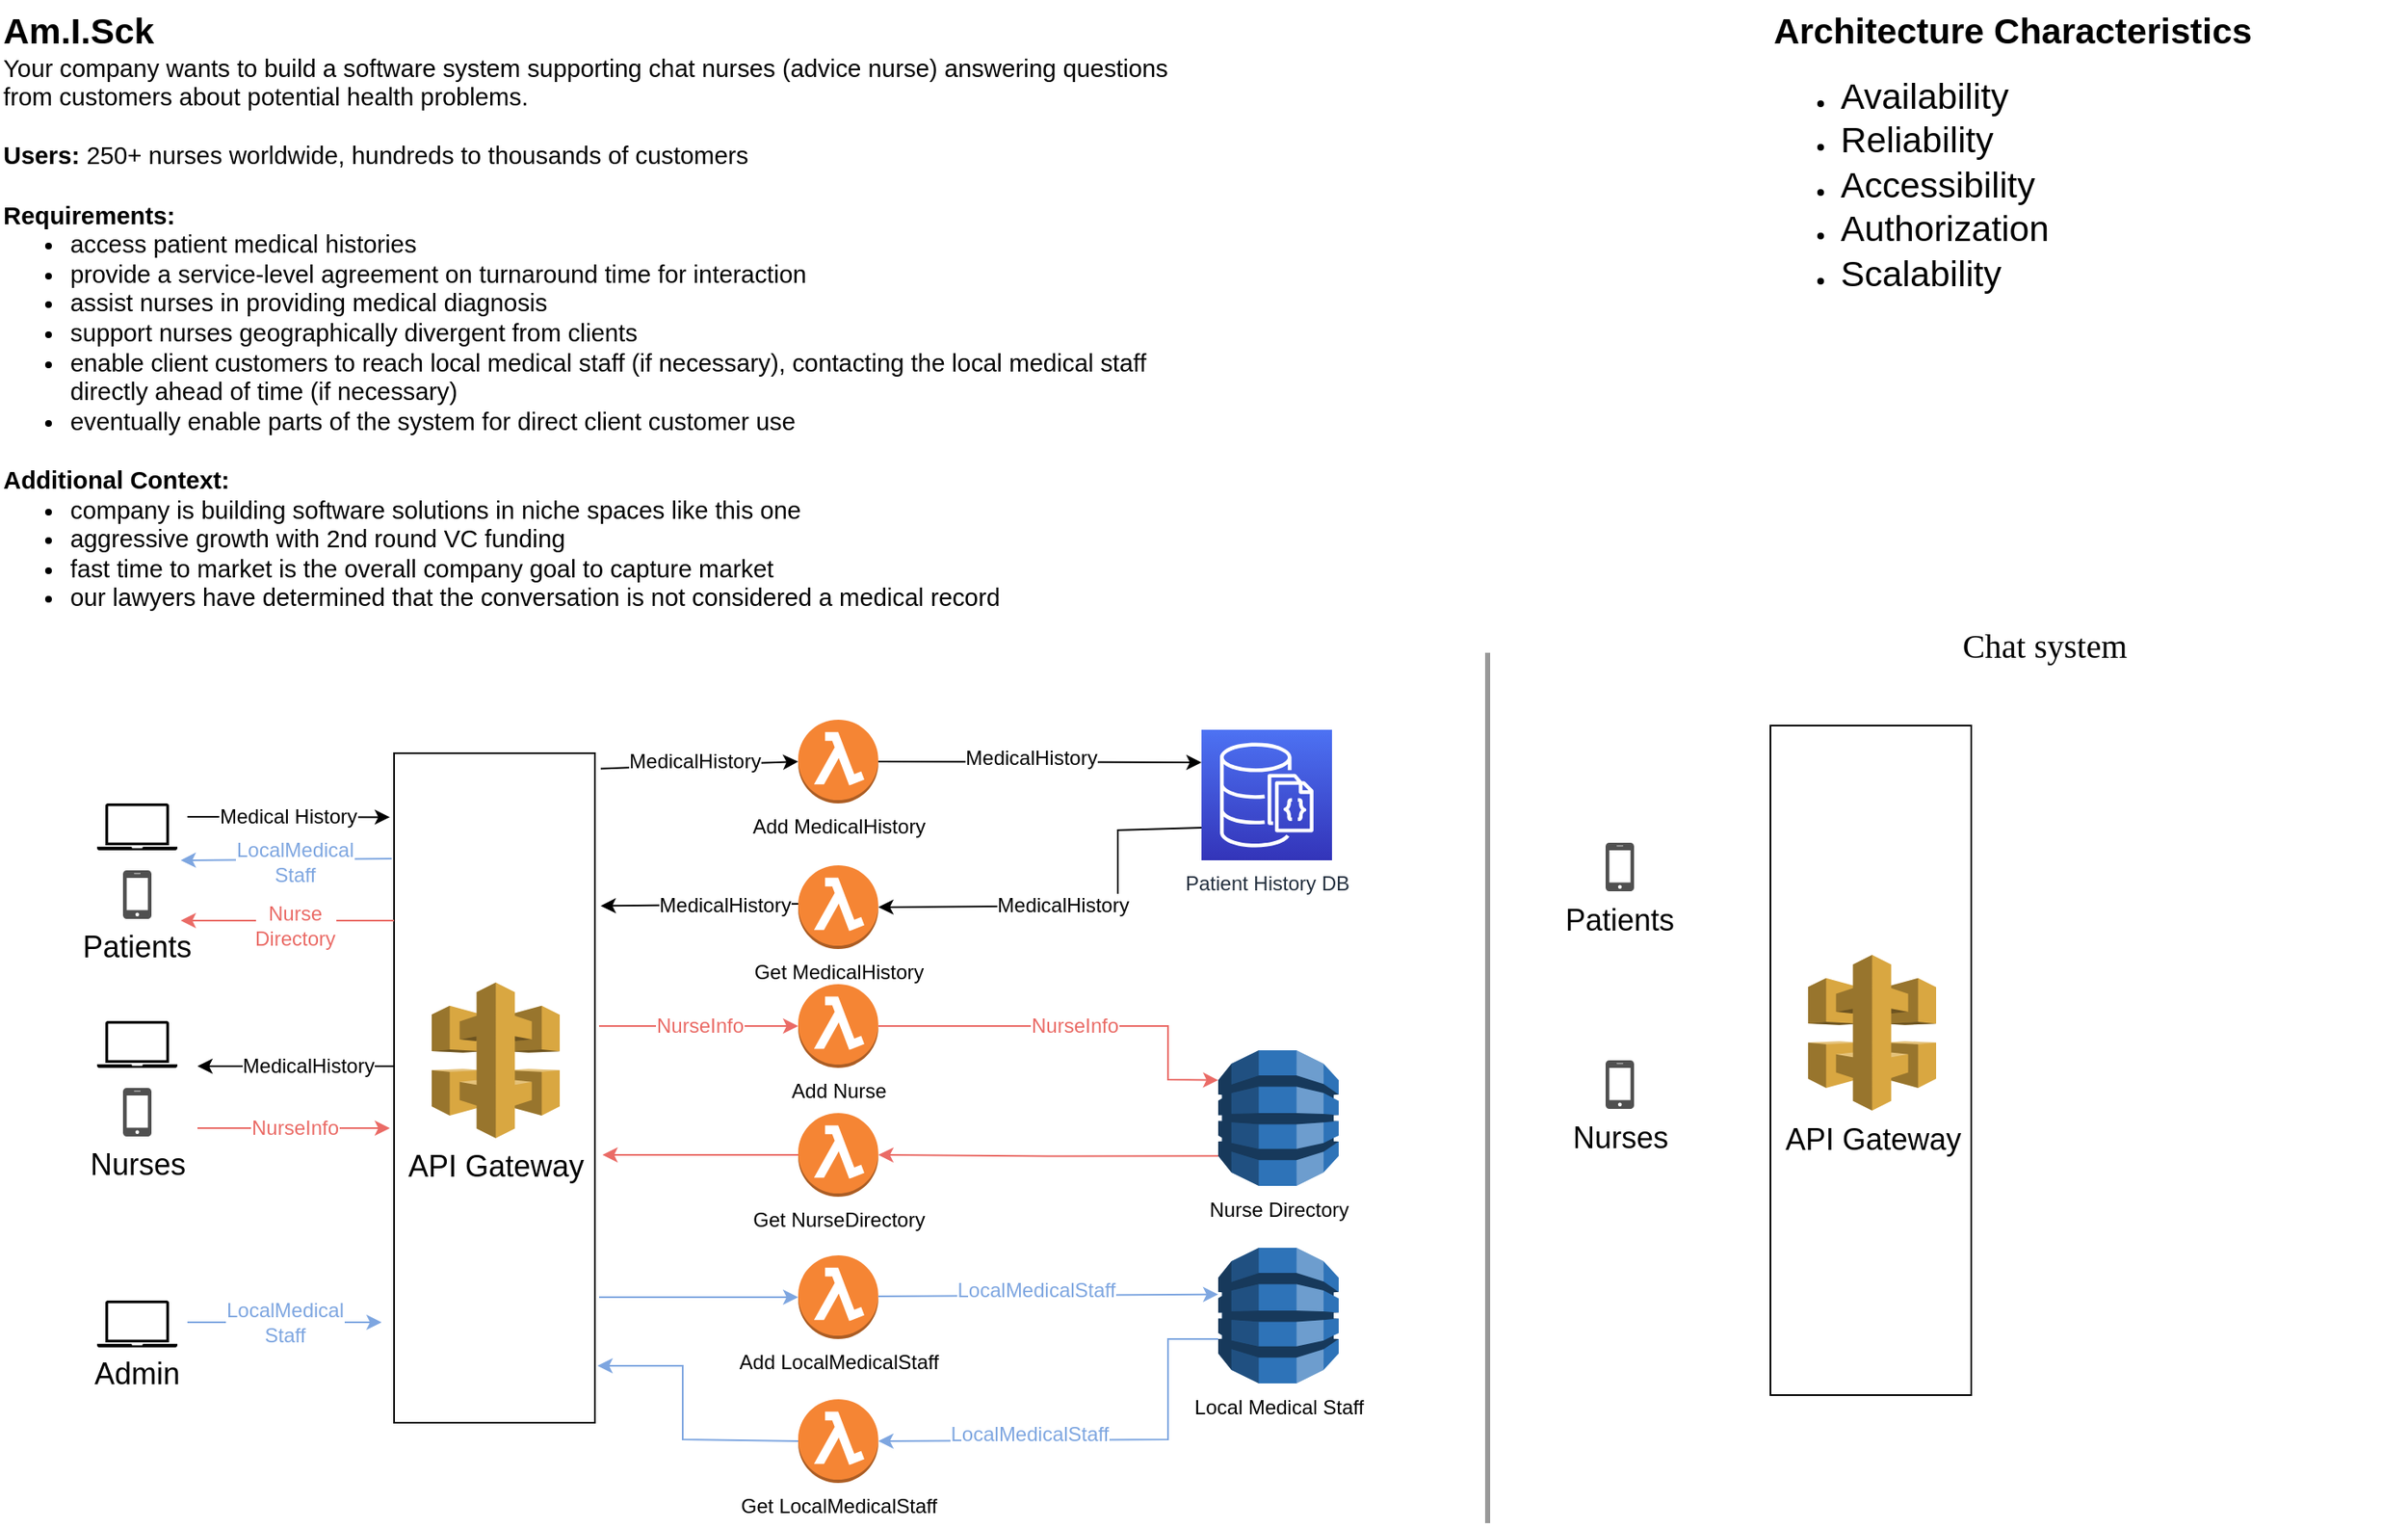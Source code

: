<mxfile version="20.4.0" type="github">
  <diagram id="KMkLS6SZUert5sOirfcd" name="Page-1">
    <mxGraphModel dx="1426" dy="826" grid="1" gridSize="10" guides="1" tooltips="1" connect="1" arrows="1" fold="1" page="1" pageScale="1" pageWidth="1654" pageHeight="1169" math="0" shadow="0">
      <root>
        <mxCell id="0" />
        <mxCell id="1" parent="0" />
        <mxCell id="83vPISlT9Hn9MjfiydqY-10" value="" style="rounded=0;whiteSpace=wrap;html=1;fontSize=22;fillColor=none;" vertex="1" parent="1">
          <mxGeometry x="237.5" y="450" width="120" height="400" as="geometry" />
        </mxCell>
        <mxCell id="83vPISlT9Hn9MjfiydqY-1" value="&lt;meta charset=&quot;utf-8&quot;&gt;&lt;p style=&quot;margin: 0cm; font-size: 11pt; font-family: Calibri, sans-serif; caret-color: rgb(0, 0, 0); color: rgb(0, 0, 0); font-style: normal; font-variant-caps: normal; font-weight: normal; letter-spacing: normal; text-align: start; text-indent: 0px; text-transform: none; word-spacing: 0px; text-size-adjust: auto; -webkit-text-stroke-width: 0px; text-decoration: none;&quot; class=&quot;MsoNormal&quot;&gt;&lt;b&gt;&lt;span style=&quot;font-size: 16pt;&quot; lang=&quot;EN-US&quot;&gt;Am.I.Sck&lt;/span&gt;&lt;/b&gt;&lt;/p&gt;&lt;p style=&quot;margin: 0cm; font-size: 11pt; font-family: Calibri, sans-serif; caret-color: rgb(0, 0, 0); color: rgb(0, 0, 0); font-style: normal; font-variant-caps: normal; font-weight: normal; letter-spacing: normal; text-align: start; text-indent: 0px; text-transform: none; word-spacing: 0px; text-size-adjust: auto; -webkit-text-stroke-width: 0px; text-decoration: none;&quot; class=&quot;MsoNormal&quot;&gt;&lt;span lang=&quot;EN-US&quot;&gt;Your company wants to build a software system supporting chat nurses (advice nurse) answering questions from customers about potential health problems.&lt;/span&gt;&lt;/p&gt;&lt;p style=&quot;margin: 0cm; font-size: 11pt; font-family: Calibri, sans-serif; caret-color: rgb(0, 0, 0); color: rgb(0, 0, 0); font-style: normal; font-variant-caps: normal; font-weight: normal; letter-spacing: normal; text-align: start; text-indent: 0px; text-transform: none; word-spacing: 0px; text-size-adjust: auto; -webkit-text-stroke-width: 0px; text-decoration: none;&quot; class=&quot;MsoNormal&quot;&gt;&lt;span lang=&quot;EN-US&quot;&gt;&amp;nbsp;&lt;/span&gt;&lt;/p&gt;&lt;p style=&quot;margin: 0cm; font-size: 11pt; font-family: Calibri, sans-serif; caret-color: rgb(0, 0, 0); color: rgb(0, 0, 0); font-style: normal; font-variant-caps: normal; font-weight: normal; letter-spacing: normal; text-align: start; text-indent: 0px; text-transform: none; word-spacing: 0px; text-size-adjust: auto; -webkit-text-stroke-width: 0px; text-decoration: none;&quot; class=&quot;MsoNormal&quot;&gt;&lt;b&gt;&lt;span lang=&quot;EN-US&quot;&gt;Users:&lt;/span&gt;&lt;/b&gt;&lt;span lang=&quot;EN-US&quot;&gt;&lt;span class=&quot;Apple-converted-space&quot;&gt;&amp;nbsp;&lt;/span&gt;250+ nurses worldwide, hundreds to thousands of customers&lt;/span&gt;&lt;/p&gt;&lt;p style=&quot;margin: 0cm; font-size: 11pt; font-family: Calibri, sans-serif; caret-color: rgb(0, 0, 0); color: rgb(0, 0, 0); font-style: normal; font-variant-caps: normal; font-weight: normal; letter-spacing: normal; text-align: start; text-indent: 0px; text-transform: none; word-spacing: 0px; text-size-adjust: auto; -webkit-text-stroke-width: 0px; text-decoration: none;&quot; class=&quot;MsoNormal&quot;&gt;&lt;b&gt;&lt;span lang=&quot;EN-US&quot;&gt;&amp;nbsp;&lt;/span&gt;&lt;/b&gt;&lt;/p&gt;&lt;p style=&quot;margin: 0cm; font-size: 11pt; font-family: Calibri, sans-serif; caret-color: rgb(0, 0, 0); color: rgb(0, 0, 0); font-style: normal; font-variant-caps: normal; font-weight: normal; letter-spacing: normal; text-align: start; text-indent: 0px; text-transform: none; word-spacing: 0px; text-size-adjust: auto; -webkit-text-stroke-width: 0px; text-decoration: none;&quot; class=&quot;MsoNormal&quot;&gt;&lt;b&gt;&lt;span lang=&quot;EN-US&quot;&gt;Requirements:&lt;/span&gt;&lt;/b&gt;&lt;/p&gt;&lt;ul style=&quot;margin-bottom: 0cm; caret-color: rgb(0, 0, 0); color: rgb(0, 0, 0); font-family: Calibri; font-style: normal; font-variant-caps: normal; font-weight: normal; letter-spacing: normal; text-align: start; text-indent: 0px; text-transform: none; word-spacing: 0px; text-size-adjust: auto; -webkit-text-stroke-width: 0px; text-decoration: none; margin-top: 0cm;&quot; type=&quot;disc&quot;&gt;&lt;li style=&quot;margin: 0cm; font-size: 11pt; font-family: Calibri, sans-serif;&quot; class=&quot;MsoListParagraph&quot;&gt;&lt;span lang=&quot;EN-US&quot;&gt;access patient medical histories&lt;/span&gt;&lt;/li&gt;&lt;li style=&quot;margin: 0cm; font-size: 11pt; font-family: Calibri, sans-serif;&quot; class=&quot;MsoListParagraph&quot;&gt;&lt;span lang=&quot;EN-US&quot;&gt;provide a service-level agreement on turnaround time for interaction&lt;/span&gt;&lt;/li&gt;&lt;li style=&quot;margin: 0cm; font-size: 11pt; font-family: Calibri, sans-serif;&quot; class=&quot;MsoListParagraph&quot;&gt;&lt;span lang=&quot;EN-US&quot;&gt;assist nurses in providing medical diagnosis&lt;/span&gt;&lt;/li&gt;&lt;li style=&quot;margin: 0cm; font-size: 11pt; font-family: Calibri, sans-serif;&quot; class=&quot;MsoListParagraph&quot;&gt;&lt;span lang=&quot;EN-US&quot;&gt;support nurses geographically divergent from clients&lt;/span&gt;&lt;/li&gt;&lt;li style=&quot;margin: 0cm; font-size: 11pt; font-family: Calibri, sans-serif;&quot; class=&quot;MsoListParagraph&quot;&gt;&lt;span lang=&quot;EN-US&quot;&gt;enable client customers to reach local medical staff (if necessary), contacting the local medical staff directly ahead of time (if necessary)&lt;/span&gt;&lt;/li&gt;&lt;li style=&quot;margin: 0cm; font-size: 11pt; font-family: Calibri, sans-serif;&quot; class=&quot;MsoListParagraph&quot;&gt;&lt;span lang=&quot;EN-US&quot;&gt;eventually enable parts of the system for direct client customer use&lt;/span&gt;&lt;/li&gt;&lt;/ul&gt;&lt;p style=&quot;margin: 0cm; font-size: 11pt; font-family: Calibri, sans-serif; caret-color: rgb(0, 0, 0); color: rgb(0, 0, 0); font-style: normal; font-variant-caps: normal; font-weight: normal; letter-spacing: normal; text-align: start; text-indent: 0px; text-transform: none; word-spacing: 0px; text-size-adjust: auto; -webkit-text-stroke-width: 0px; text-decoration: none;&quot; class=&quot;MsoNormal&quot;&gt;&lt;span lang=&quot;EN-US&quot;&gt;&amp;nbsp;&lt;/span&gt;&lt;/p&gt;&lt;p style=&quot;margin: 0cm; font-size: 11pt; font-family: Calibri, sans-serif; caret-color: rgb(0, 0, 0); color: rgb(0, 0, 0); font-style: normal; font-variant-caps: normal; font-weight: normal; letter-spacing: normal; text-align: start; text-indent: 0px; text-transform: none; word-spacing: 0px; text-size-adjust: auto; -webkit-text-stroke-width: 0px; text-decoration: none;&quot; class=&quot;MsoNormal&quot;&gt;&lt;b&gt;&lt;span lang=&quot;EN-US&quot;&gt;Additional Context:&lt;/span&gt;&lt;/b&gt;&lt;/p&gt;&lt;ul style=&quot;margin-bottom: 0cm; caret-color: rgb(0, 0, 0); color: rgb(0, 0, 0); font-family: Calibri; font-style: normal; font-variant-caps: normal; font-weight: normal; letter-spacing: normal; text-align: start; text-indent: 0px; text-transform: none; word-spacing: 0px; text-size-adjust: auto; -webkit-text-stroke-width: 0px; text-decoration: none; margin-top: 0cm;&quot; type=&quot;disc&quot;&gt;&lt;li style=&quot;margin: 0cm; font-size: 11pt; font-family: Calibri, sans-serif;&quot; class=&quot;MsoListParagraph&quot;&gt;&lt;span lang=&quot;EN-US&quot;&gt;company is building software solutions in niche spaces like this one&lt;/span&gt;&lt;/li&gt;&lt;li style=&quot;margin: 0cm; font-size: 11pt; font-family: Calibri, sans-serif;&quot; class=&quot;MsoListParagraph&quot;&gt;&lt;span lang=&quot;EN-US&quot;&gt;aggressive growth with 2nd round VC funding&lt;/span&gt;&lt;/li&gt;&lt;li style=&quot;margin: 0cm; font-size: 11pt; font-family: Calibri, sans-serif;&quot; class=&quot;MsoListParagraph&quot;&gt;&lt;span lang=&quot;EN-US&quot;&gt;fast time to market is the overall company goal to capture market&lt;/span&gt;&lt;/li&gt;&lt;li style=&quot;margin: 0cm; font-size: 11pt; font-family: Calibri, sans-serif;&quot; class=&quot;MsoListParagraph&quot;&gt;&lt;span lang=&quot;EN-US&quot;&gt;our lawyers have determined that the conversation is not considered a medical record&lt;/span&gt;&lt;/li&gt;&lt;/ul&gt;" style="text;whiteSpace=wrap;html=1;" vertex="1" parent="1">
          <mxGeometry x="2" width="710" height="400" as="geometry" />
        </mxCell>
        <mxCell id="83vPISlT9Hn9MjfiydqY-2" value="&lt;p style=&quot;margin: 0cm; font-size: 11pt; font-family: Calibri, sans-serif; caret-color: rgb(0, 0, 0); color: rgb(0, 0, 0); font-style: normal; font-variant-caps: normal; font-weight: normal; letter-spacing: normal; text-align: start; text-indent: 0px; text-transform: none; word-spacing: 0px; text-size-adjust: auto; -webkit-text-stroke-width: 0px; text-decoration: none;&quot; class=&quot;MsoNormal&quot;&gt;&lt;b&gt;&lt;span style=&quot;font-size: 16pt;&quot; lang=&quot;EN-US&quot;&gt;Architecture Characteristics&lt;/span&gt;&lt;/b&gt;&lt;/p&gt;&lt;p style=&quot;margin: 0cm; font-size: 11pt; font-family: Calibri, sans-serif; caret-color: rgb(0, 0, 0); color: rgb(0, 0, 0); font-style: normal; font-variant-caps: normal; letter-spacing: normal; text-align: start; text-indent: 0px; text-transform: none; word-spacing: 0px; text-size-adjust: auto; -webkit-text-stroke-width: 0px; text-decoration: none;&quot; class=&quot;MsoNormal&quot;&gt;&lt;/p&gt;&lt;ul&gt;&lt;li&gt;&lt;span style=&quot;font-size: 22px;&quot;&gt;&lt;span style=&quot;font-size: 16pt;&quot; lang=&quot;EN-US&quot;&gt;Availability&lt;/span&gt;&lt;/span&gt;&lt;/li&gt;&lt;li&gt;&lt;span style=&quot;font-size: 22px;&quot;&gt;&lt;span style=&quot;font-size: 16pt;&quot; lang=&quot;EN-US&quot;&gt;Reliability&lt;/span&gt;&lt;/span&gt;&lt;/li&gt;&lt;li&gt;&lt;span style=&quot;font-size: 22px;&quot;&gt;&lt;span style=&quot;font-size: 16pt;&quot; lang=&quot;EN-US&quot;&gt;Accessibility&lt;/span&gt;&lt;/span&gt;&lt;/li&gt;&lt;li&gt;&lt;span style=&quot;font-size: 22px;&quot;&gt;&lt;span style=&quot;font-size: 16pt;&quot; lang=&quot;EN-US&quot;&gt;Authorization&lt;/span&gt;&lt;/span&gt;&lt;/li&gt;&lt;li&gt;&lt;span style=&quot;font-size: 22px;&quot;&gt;&lt;span style=&quot;font-size: 16pt;&quot; lang=&quot;EN-US&quot;&gt;Scalability&lt;/span&gt;&lt;/span&gt;&lt;/li&gt;&lt;/ul&gt;&lt;p&gt;&lt;/p&gt;" style="text;whiteSpace=wrap;html=1;" vertex="1" parent="1">
          <mxGeometry x="1060" width="380" height="190" as="geometry" />
        </mxCell>
        <mxCell id="83vPISlT9Hn9MjfiydqY-4" value="" style="sketch=0;pointerEvents=1;shadow=0;dashed=0;html=1;strokeColor=none;fillColor=#000000;labelPosition=center;verticalLabelPosition=bottom;verticalAlign=top;align=center;outlineConnect=0;shape=mxgraph.veeam2.laptop;fontSize=22;" vertex="1" parent="1">
          <mxGeometry x="60" y="480" width="48" height="28.0" as="geometry" />
        </mxCell>
        <mxCell id="83vPISlT9Hn9MjfiydqY-5" value="" style="sketch=0;pointerEvents=1;shadow=0;dashed=0;html=1;strokeColor=none;fillColor=#000000;labelPosition=center;verticalLabelPosition=bottom;verticalAlign=top;align=center;outlineConnect=0;shape=mxgraph.veeam2.laptop;fontSize=22;" vertex="1" parent="1">
          <mxGeometry x="60" y="777" width="48" height="28.0" as="geometry" />
        </mxCell>
        <mxCell id="83vPISlT9Hn9MjfiydqY-6" value="" style="sketch=0;pointerEvents=1;shadow=0;dashed=0;html=1;strokeColor=none;fillColor=#505050;labelPosition=center;verticalLabelPosition=bottom;verticalAlign=top;outlineConnect=0;align=center;shape=mxgraph.office.devices.cell_phone_iphone_proportional;fontSize=22;" vertex="1" parent="1">
          <mxGeometry x="75.5" y="520" width="17" height="29" as="geometry" />
        </mxCell>
        <mxCell id="83vPISlT9Hn9MjfiydqY-7" value="Patients" style="text;html=1;strokeColor=none;fillColor=none;align=center;verticalAlign=middle;whiteSpace=wrap;rounded=0;fontSize=18;" vertex="1" parent="1">
          <mxGeometry x="54" y="551" width="60" height="30" as="geometry" />
        </mxCell>
        <mxCell id="83vPISlT9Hn9MjfiydqY-8" value="Admin" style="text;html=1;strokeColor=none;fillColor=none;align=center;verticalAlign=middle;whiteSpace=wrap;rounded=0;fontSize=18;" vertex="1" parent="1">
          <mxGeometry x="54" y="806" width="60" height="30" as="geometry" />
        </mxCell>
        <mxCell id="83vPISlT9Hn9MjfiydqY-9" value="API Gateway" style="outlineConnect=0;dashed=0;verticalLabelPosition=bottom;verticalAlign=top;align=center;html=1;shape=mxgraph.aws3.api_gateway;fillColor=#D9A741;gradientColor=none;fontSize=18;" vertex="1" parent="1">
          <mxGeometry x="260" y="587" width="76.5" height="93" as="geometry" />
        </mxCell>
        <mxCell id="83vPISlT9Hn9MjfiydqY-11" value="Add MedicalHistory" style="outlineConnect=0;dashed=0;verticalLabelPosition=bottom;verticalAlign=top;align=center;html=1;shape=mxgraph.aws3.lambda_function;fillColor=#F58534;gradientColor=none;fontSize=12;aspect=fixed;" vertex="1" parent="1">
          <mxGeometry x="479" y="430" width="47.88" height="50" as="geometry" />
        </mxCell>
        <mxCell id="83vPISlT9Hn9MjfiydqY-13" value="Patient History DB" style="sketch=0;points=[[0,0,0],[0.25,0,0],[0.5,0,0],[0.75,0,0],[1,0,0],[0,1,0],[0.25,1,0],[0.5,1,0],[0.75,1,0],[1,1,0],[0,0.25,0],[0,0.5,0],[0,0.75,0],[1,0.25,0],[1,0.5,0],[1,0.75,0]];outlineConnect=0;fontColor=#232F3E;gradientColor=#4D72F3;gradientDirection=north;fillColor=#3334B9;strokeColor=#ffffff;dashed=0;verticalLabelPosition=bottom;verticalAlign=top;align=center;html=1;fontSize=12;fontStyle=0;aspect=fixed;shape=mxgraph.aws4.resourceIcon;resIcon=mxgraph.aws4.documentdb_with_mongodb_compatibility;" vertex="1" parent="1">
          <mxGeometry x="720" y="436" width="78" height="78" as="geometry" />
        </mxCell>
        <mxCell id="83vPISlT9Hn9MjfiydqY-14" value="Get MedicalHistory" style="outlineConnect=0;dashed=0;verticalLabelPosition=bottom;verticalAlign=top;align=center;html=1;shape=mxgraph.aws3.lambda_function;fillColor=#F58534;gradientColor=none;fontSize=12;aspect=fixed;" vertex="1" parent="1">
          <mxGeometry x="479" y="517" width="47.88" height="50" as="geometry" />
        </mxCell>
        <mxCell id="83vPISlT9Hn9MjfiydqY-15" value="" style="endArrow=classic;html=1;rounded=0;fontSize=12;entryX=0;entryY=0.5;entryDx=0;entryDy=0;entryPerimeter=0;exitX=1.029;exitY=0.023;exitDx=0;exitDy=0;exitPerimeter=0;" edge="1" parent="1" source="83vPISlT9Hn9MjfiydqY-10" target="83vPISlT9Hn9MjfiydqY-11">
          <mxGeometry width="50" height="50" relative="1" as="geometry">
            <mxPoint x="330" y="468.5" as="sourcePoint" />
            <mxPoint x="470" y="468.5" as="targetPoint" />
          </mxGeometry>
        </mxCell>
        <mxCell id="83vPISlT9Hn9MjfiydqY-16" value="MedicalHistory" style="edgeLabel;html=1;align=center;verticalAlign=middle;resizable=0;points=[];fontSize=12;" vertex="1" connectable="0" parent="83vPISlT9Hn9MjfiydqY-15">
          <mxGeometry x="-0.061" y="2" relative="1" as="geometry">
            <mxPoint as="offset" />
          </mxGeometry>
        </mxCell>
        <mxCell id="83vPISlT9Hn9MjfiydqY-17" value="" style="sketch=0;pointerEvents=1;shadow=0;dashed=0;html=1;strokeColor=none;fillColor=#000000;labelPosition=center;verticalLabelPosition=bottom;verticalAlign=top;align=center;outlineConnect=0;shape=mxgraph.veeam2.laptop;fontSize=22;" vertex="1" parent="1">
          <mxGeometry x="60" y="610" width="48" height="28.0" as="geometry" />
        </mxCell>
        <mxCell id="83vPISlT9Hn9MjfiydqY-18" value="Nurses" style="sketch=0;pointerEvents=1;shadow=0;dashed=0;html=1;strokeColor=none;fillColor=#505050;labelPosition=center;verticalLabelPosition=bottom;verticalAlign=top;outlineConnect=0;align=center;shape=mxgraph.office.devices.cell_phone_iphone_proportional;fontSize=18;" vertex="1" parent="1">
          <mxGeometry x="75.5" y="650" width="17" height="29" as="geometry" />
        </mxCell>
        <mxCell id="83vPISlT9Hn9MjfiydqY-19" value="" style="endArrow=classic;html=1;rounded=0;fontSize=12;entryX=0;entryY=0.25;entryDx=0;entryDy=0;entryPerimeter=0;exitX=1;exitY=0.5;exitDx=0;exitDy=0;exitPerimeter=0;" edge="1" parent="1" source="83vPISlT9Hn9MjfiydqY-11" target="83vPISlT9Hn9MjfiydqY-13">
          <mxGeometry width="50" height="50" relative="1" as="geometry">
            <mxPoint x="526.88" y="340.7" as="sourcePoint" />
            <mxPoint x="690.82" y="340.5" as="targetPoint" />
          </mxGeometry>
        </mxCell>
        <mxCell id="83vPISlT9Hn9MjfiydqY-20" value="MedicalHistory" style="edgeLabel;html=1;align=center;verticalAlign=middle;resizable=0;points=[];fontSize=12;" vertex="1" connectable="0" parent="83vPISlT9Hn9MjfiydqY-19">
          <mxGeometry x="-0.061" y="2" relative="1" as="geometry">
            <mxPoint as="offset" />
          </mxGeometry>
        </mxCell>
        <mxCell id="83vPISlT9Hn9MjfiydqY-21" value="Medical History" style="endArrow=classic;html=1;rounded=0;fontSize=12;entryX=-0.021;entryY=0.173;entryDx=0;entryDy=0;entryPerimeter=0;" edge="1" parent="1">
          <mxGeometry width="50" height="50" relative="1" as="geometry">
            <mxPoint x="114" y="488" as="sourcePoint" />
            <mxPoint x="234.98" y="488.2" as="targetPoint" />
          </mxGeometry>
        </mxCell>
        <mxCell id="83vPISlT9Hn9MjfiydqY-22" value="" style="endArrow=classic;html=1;rounded=0;fontSize=12;exitX=0;exitY=0.5;exitDx=0;exitDy=0;" edge="1" parent="1">
          <mxGeometry width="50" height="50" relative="1" as="geometry">
            <mxPoint x="237.5" y="637" as="sourcePoint" />
            <mxPoint x="120" y="637" as="targetPoint" />
          </mxGeometry>
        </mxCell>
        <mxCell id="83vPISlT9Hn9MjfiydqY-23" value="MedicalHistory" style="edgeLabel;html=1;align=center;verticalAlign=middle;resizable=0;points=[];fontSize=12;" vertex="1" connectable="0" parent="83vPISlT9Hn9MjfiydqY-22">
          <mxGeometry x="-0.288" relative="1" as="geometry">
            <mxPoint x="-10" as="offset" />
          </mxGeometry>
        </mxCell>
        <mxCell id="83vPISlT9Hn9MjfiydqY-24" value="" style="endArrow=classic;html=1;rounded=0;fontSize=12;entryX=1;entryY=0.5;entryDx=0;entryDy=0;entryPerimeter=0;exitX=0;exitY=0.75;exitDx=0;exitDy=0;exitPerimeter=0;" edge="1" parent="1" source="83vPISlT9Hn9MjfiydqY-13" target="83vPISlT9Hn9MjfiydqY-14">
          <mxGeometry width="50" height="50" relative="1" as="geometry">
            <mxPoint x="700" y="476" as="sourcePoint" />
            <mxPoint x="670" y="505" as="targetPoint" />
            <Array as="points">
              <mxPoint x="670" y="496" />
              <mxPoint x="670" y="541" />
            </Array>
          </mxGeometry>
        </mxCell>
        <mxCell id="83vPISlT9Hn9MjfiydqY-25" value="MedicalHistory" style="edgeLabel;html=1;align=center;verticalAlign=middle;resizable=0;points=[];fontSize=12;" vertex="1" connectable="0" parent="83vPISlT9Hn9MjfiydqY-24">
          <mxGeometry x="0.075" relative="1" as="geometry">
            <mxPoint as="offset" />
          </mxGeometry>
        </mxCell>
        <mxCell id="83vPISlT9Hn9MjfiydqY-26" value="" style="endArrow=classic;html=1;rounded=0;fontSize=12;entryX=1.029;entryY=0.538;entryDx=0;entryDy=0;entryPerimeter=0;" edge="1" parent="1">
          <mxGeometry width="50" height="50" relative="1" as="geometry">
            <mxPoint x="479" y="540" as="sourcePoint" />
            <mxPoint x="360.98" y="541.2" as="targetPoint" />
          </mxGeometry>
        </mxCell>
        <mxCell id="83vPISlT9Hn9MjfiydqY-27" value="MedicalHistory" style="edgeLabel;html=1;align=center;verticalAlign=middle;resizable=0;points=[];fontSize=12;" vertex="1" connectable="0" parent="83vPISlT9Hn9MjfiydqY-26">
          <mxGeometry x="-0.248" relative="1" as="geometry">
            <mxPoint as="offset" />
          </mxGeometry>
        </mxCell>
        <mxCell id="83vPISlT9Hn9MjfiydqY-28" value="" style="endArrow=classic;html=1;rounded=0;fontSize=12;exitX=-0.012;exitY=0.235;exitDx=0;exitDy=0;exitPerimeter=0;strokeColor=#7EA6E0;" edge="1" parent="1">
          <mxGeometry width="50" height="50" relative="1" as="geometry">
            <mxPoint x="236.06" y="513" as="sourcePoint" />
            <mxPoint x="110" y="514" as="targetPoint" />
          </mxGeometry>
        </mxCell>
        <mxCell id="83vPISlT9Hn9MjfiydqY-29" value="LocalMedical&lt;br&gt;Staff" style="edgeLabel;html=1;align=center;verticalAlign=middle;resizable=0;points=[];fontSize=12;fontColor=#7EA6E0;" vertex="1" connectable="0" parent="83vPISlT9Hn9MjfiydqY-28">
          <mxGeometry x="-0.226" y="-1" relative="1" as="geometry">
            <mxPoint x="-9" y="2" as="offset" />
          </mxGeometry>
        </mxCell>
        <mxCell id="83vPISlT9Hn9MjfiydqY-30" value="" style="endArrow=classic;html=1;rounded=0;strokeColor=#7EA6E0;fontSize=12;entryX=0;entryY=0.5;entryDx=0;entryDy=0;entryPerimeter=0;" edge="1" parent="1" target="83vPISlT9Hn9MjfiydqY-33">
          <mxGeometry width="50" height="50" relative="1" as="geometry">
            <mxPoint x="360" y="775" as="sourcePoint" />
            <mxPoint x="407.5" y="730" as="targetPoint" />
          </mxGeometry>
        </mxCell>
        <mxCell id="83vPISlT9Hn9MjfiydqY-31" value="LocalMedical&lt;br&gt;Staff" style="endArrow=classic;html=1;rounded=0;strokeColor=#7EA6E0;fontSize=12;entryX=-0.062;entryY=0.85;entryDx=0;entryDy=0;entryPerimeter=0;fontColor=#7EA6E0;" edge="1" parent="1">
          <mxGeometry width="50" height="50" relative="1" as="geometry">
            <mxPoint x="114" y="790" as="sourcePoint" />
            <mxPoint x="230.06" y="790" as="targetPoint" />
          </mxGeometry>
        </mxCell>
        <mxCell id="83vPISlT9Hn9MjfiydqY-32" value="Local Medical Staff" style="outlineConnect=0;dashed=0;verticalLabelPosition=bottom;verticalAlign=top;align=center;html=1;shape=mxgraph.aws3.dynamo_db;fillColor=#2E73B8;gradientColor=none;fontSize=12;" vertex="1" parent="1">
          <mxGeometry x="730" y="745.5" width="72" height="81" as="geometry" />
        </mxCell>
        <mxCell id="83vPISlT9Hn9MjfiydqY-33" value="Add LocalMedicalStaff" style="outlineConnect=0;dashed=0;verticalLabelPosition=bottom;verticalAlign=top;align=center;html=1;shape=mxgraph.aws3.lambda_function;fillColor=#F58534;gradientColor=none;fontSize=12;aspect=fixed;" vertex="1" parent="1">
          <mxGeometry x="479" y="750" width="47.88" height="50" as="geometry" />
        </mxCell>
        <mxCell id="83vPISlT9Hn9MjfiydqY-34" value="Get LocalMedicalStaff" style="outlineConnect=0;dashed=0;verticalLabelPosition=bottom;verticalAlign=top;align=center;html=1;shape=mxgraph.aws3.lambda_function;fillColor=#F58534;gradientColor=none;fontSize=12;aspect=fixed;" vertex="1" parent="1">
          <mxGeometry x="479" y="836" width="47.88" height="50" as="geometry" />
        </mxCell>
        <mxCell id="83vPISlT9Hn9MjfiydqY-38" value="" style="endArrow=classic;html=1;rounded=0;strokeColor=#7EA6E0;fontSize=12;entryX=0;entryY=0.22;entryDx=0;entryDy=0;entryPerimeter=0;" edge="1" parent="1">
          <mxGeometry width="50" height="50" relative="1" as="geometry">
            <mxPoint x="526.88" y="774.5" as="sourcePoint" />
            <mxPoint x="730" y="773.32" as="targetPoint" />
          </mxGeometry>
        </mxCell>
        <mxCell id="83vPISlT9Hn9MjfiydqY-42" value="LocalMedicalStaff" style="edgeLabel;html=1;align=center;verticalAlign=middle;resizable=0;points=[];fontSize=12;fontColor=#7EA6E0;" vertex="1" connectable="0" parent="83vPISlT9Hn9MjfiydqY-38">
          <mxGeometry x="-0.073" y="3" relative="1" as="geometry">
            <mxPoint as="offset" />
          </mxGeometry>
        </mxCell>
        <mxCell id="83vPISlT9Hn9MjfiydqY-39" value="" style="endArrow=classic;html=1;rounded=0;strokeColor=#7EA6E0;fontSize=12;entryX=1;entryY=0.5;entryDx=0;entryDy=0;entryPerimeter=0;exitX=0;exitY=0.673;exitDx=0;exitDy=0;exitPerimeter=0;" edge="1" parent="1" source="83vPISlT9Hn9MjfiydqY-32" target="83vPISlT9Hn9MjfiydqY-34">
          <mxGeometry width="50" height="50" relative="1" as="geometry">
            <mxPoint x="680" y="810" as="sourcePoint" />
            <mxPoint x="670" y="796" as="targetPoint" />
            <Array as="points">
              <mxPoint x="700" y="800" />
              <mxPoint x="700" y="860" />
            </Array>
          </mxGeometry>
        </mxCell>
        <mxCell id="83vPISlT9Hn9MjfiydqY-40" value="LocalMedicalStaff" style="edgeLabel;html=1;align=center;verticalAlign=middle;resizable=0;points=[];fontSize=12;fontColor=#7EA6E0;" vertex="1" connectable="0" parent="83vPISlT9Hn9MjfiydqY-39">
          <mxGeometry x="0.376" y="-4" relative="1" as="geometry">
            <mxPoint x="8" as="offset" />
          </mxGeometry>
        </mxCell>
        <mxCell id="83vPISlT9Hn9MjfiydqY-41" value="" style="endArrow=classic;html=1;rounded=0;strokeColor=#7EA6E0;fontSize=12;exitX=0;exitY=0.5;exitDx=0;exitDy=0;exitPerimeter=0;entryX=1.013;entryY=0.915;entryDx=0;entryDy=0;entryPerimeter=0;" edge="1" parent="1" source="83vPISlT9Hn9MjfiydqY-34" target="83vPISlT9Hn9MjfiydqY-10">
          <mxGeometry width="50" height="50" relative="1" as="geometry">
            <mxPoint x="390" y="870" as="sourcePoint" />
            <mxPoint x="440" y="820" as="targetPoint" />
            <Array as="points">
              <mxPoint x="410" y="860" />
              <mxPoint x="410" y="816" />
            </Array>
          </mxGeometry>
        </mxCell>
        <mxCell id="83vPISlT9Hn9MjfiydqY-51" style="edgeStyle=orthogonalEdgeStyle;rounded=0;orthogonalLoop=1;jettySize=auto;html=1;exitX=0;exitY=0.78;exitDx=0;exitDy=0;exitPerimeter=0;entryX=1;entryY=0.5;entryDx=0;entryDy=0;entryPerimeter=0;strokeColor=#EA6B66;fontSize=12;" edge="1" parent="1" source="83vPISlT9Hn9MjfiydqY-43" target="83vPISlT9Hn9MjfiydqY-44">
          <mxGeometry relative="1" as="geometry" />
        </mxCell>
        <mxCell id="83vPISlT9Hn9MjfiydqY-43" value="Nurse Directory" style="outlineConnect=0;dashed=0;verticalLabelPosition=bottom;verticalAlign=top;align=center;html=1;shape=mxgraph.aws3.dynamo_db;fillColor=#2E73B8;gradientColor=none;fontSize=12;" vertex="1" parent="1">
          <mxGeometry x="730" y="627.5" width="72" height="81" as="geometry" />
        </mxCell>
        <mxCell id="83vPISlT9Hn9MjfiydqY-49" style="edgeStyle=orthogonalEdgeStyle;rounded=0;orthogonalLoop=1;jettySize=auto;html=1;exitX=0;exitY=0.5;exitDx=0;exitDy=0;exitPerimeter=0;entryX=1.038;entryY=0.55;entryDx=0;entryDy=0;entryPerimeter=0;strokeColor=#EA6B66;fontSize=12;" edge="1" parent="1" source="83vPISlT9Hn9MjfiydqY-44">
          <mxGeometry relative="1" as="geometry">
            <mxPoint x="362.06" y="690" as="targetPoint" />
          </mxGeometry>
        </mxCell>
        <mxCell id="83vPISlT9Hn9MjfiydqY-44" value="Get NurseDirectory" style="outlineConnect=0;dashed=0;verticalLabelPosition=bottom;verticalAlign=top;align=center;html=1;shape=mxgraph.aws3.lambda_function;fillColor=#F58534;gradientColor=none;fontSize=12;aspect=fixed;" vertex="1" parent="1">
          <mxGeometry x="479" y="665" width="47.88" height="50" as="geometry" />
        </mxCell>
        <mxCell id="83vPISlT9Hn9MjfiydqY-50" value="NurseInfo" style="endArrow=classic;html=1;rounded=0;strokeColor=#EA6B66;fontSize=12;fontColor=#EA6B66;" edge="1" parent="1">
          <mxGeometry width="50" height="50" relative="1" as="geometry">
            <mxPoint x="120" y="674" as="sourcePoint" />
            <mxPoint x="235" y="674" as="targetPoint" />
          </mxGeometry>
        </mxCell>
        <mxCell id="83vPISlT9Hn9MjfiydqY-52" value="" style="endArrow=classic;html=1;rounded=0;strokeColor=#EA6B66;fontSize=12;exitX=0;exitY=0.25;exitDx=0;exitDy=0;" edge="1" parent="1" source="83vPISlT9Hn9MjfiydqY-10">
          <mxGeometry width="50" height="50" relative="1" as="geometry">
            <mxPoint x="150" y="591" as="sourcePoint" />
            <mxPoint x="110" y="550" as="targetPoint" />
          </mxGeometry>
        </mxCell>
        <mxCell id="83vPISlT9Hn9MjfiydqY-53" value="Nurse&lt;br&gt;Directory" style="edgeLabel;html=1;align=center;verticalAlign=middle;resizable=0;points=[];fontSize=12;fontColor=#EA6B66;" vertex="1" connectable="0" parent="83vPISlT9Hn9MjfiydqY-52">
          <mxGeometry x="-0.067" y="3" relative="1" as="geometry">
            <mxPoint as="offset" />
          </mxGeometry>
        </mxCell>
        <mxCell id="83vPISlT9Hn9MjfiydqY-55" value="Add Nurse" style="outlineConnect=0;dashed=0;verticalLabelPosition=bottom;verticalAlign=top;align=center;html=1;shape=mxgraph.aws3.lambda_function;fillColor=#F58534;gradientColor=none;fontSize=12;aspect=fixed;" vertex="1" parent="1">
          <mxGeometry x="479" y="588" width="47.88" height="50" as="geometry" />
        </mxCell>
        <mxCell id="83vPISlT9Hn9MjfiydqY-56" value="NurseInfo" style="endArrow=classic;html=1;rounded=0;strokeColor=#EA6B66;fontSize=12;fontColor=#EA6B66;" edge="1" parent="1" target="83vPISlT9Hn9MjfiydqY-55">
          <mxGeometry width="50" height="50" relative="1" as="geometry">
            <mxPoint x="360" y="613" as="sourcePoint" />
            <mxPoint x="479" y="612.5" as="targetPoint" />
          </mxGeometry>
        </mxCell>
        <mxCell id="83vPISlT9Hn9MjfiydqY-57" value="NurseInfo" style="endArrow=classic;html=1;rounded=0;strokeColor=#EA6B66;fontSize=12;fontColor=#EA6B66;exitX=1;exitY=0.5;exitDx=0;exitDy=0;exitPerimeter=0;entryX=0;entryY=0.22;entryDx=0;entryDy=0;entryPerimeter=0;" edge="1" parent="1" source="83vPISlT9Hn9MjfiydqY-55" target="83vPISlT9Hn9MjfiydqY-43">
          <mxGeometry width="50" height="50" relative="1" as="geometry">
            <mxPoint x="522" y="598" as="sourcePoint" />
            <mxPoint x="680" y="680" as="targetPoint" />
            <Array as="points">
              <mxPoint x="700" y="613" />
              <mxPoint x="700" y="645" />
            </Array>
          </mxGeometry>
        </mxCell>
        <mxCell id="83vPISlT9Hn9MjfiydqY-58" value="" style="rounded=0;whiteSpace=wrap;html=1;fontSize=22;fillColor=none;" vertex="1" parent="1">
          <mxGeometry x="1060" y="433.5" width="120" height="400" as="geometry" />
        </mxCell>
        <mxCell id="83vPISlT9Hn9MjfiydqY-61" value="" style="sketch=0;pointerEvents=1;shadow=0;dashed=0;html=1;strokeColor=none;fillColor=#505050;labelPosition=center;verticalLabelPosition=bottom;verticalAlign=top;outlineConnect=0;align=center;shape=mxgraph.office.devices.cell_phone_iphone_proportional;fontSize=22;" vertex="1" parent="1">
          <mxGeometry x="961.5" y="503.5" width="17" height="29" as="geometry" />
        </mxCell>
        <mxCell id="83vPISlT9Hn9MjfiydqY-62" value="Patients" style="text;html=1;strokeColor=none;fillColor=none;align=center;verticalAlign=middle;whiteSpace=wrap;rounded=0;fontSize=18;" vertex="1" parent="1">
          <mxGeometry x="940" y="534.5" width="60" height="30" as="geometry" />
        </mxCell>
        <mxCell id="83vPISlT9Hn9MjfiydqY-64" value="API Gateway" style="outlineConnect=0;dashed=0;verticalLabelPosition=bottom;verticalAlign=top;align=center;html=1;shape=mxgraph.aws3.api_gateway;fillColor=#D9A741;gradientColor=none;fontSize=18;" vertex="1" parent="1">
          <mxGeometry x="1082.5" y="570.5" width="76.5" height="93" as="geometry" />
        </mxCell>
        <mxCell id="83vPISlT9Hn9MjfiydqY-66" value="Nurses" style="sketch=0;pointerEvents=1;shadow=0;dashed=0;html=1;strokeColor=none;fillColor=#505050;labelPosition=center;verticalLabelPosition=bottom;verticalAlign=top;outlineConnect=0;align=center;shape=mxgraph.office.devices.cell_phone_iphone_proportional;fontSize=18;" vertex="1" parent="1">
          <mxGeometry x="961.5" y="633.5" width="17" height="29" as="geometry" />
        </mxCell>
        <mxCell id="83vPISlT9Hn9MjfiydqY-76" value="Chat system" style="text;html=1;strokeColor=none;fillColor=none;align=center;verticalAlign=middle;whiteSpace=wrap;rounded=0;fontSize=20;fontColor=#000000;fontFamily=Verdana;" vertex="1" parent="1">
          <mxGeometry x="1150" y="370" width="147.5" height="30" as="geometry" />
        </mxCell>
        <mxCell id="83vPISlT9Hn9MjfiydqY-77" value="" style="endArrow=none;html=1;rounded=0;strokeColor=#999999;fontFamily=Verdana;fontSize=20;fontColor=#999999;strokeWidth=3;" edge="1" parent="1">
          <mxGeometry width="50" height="50" relative="1" as="geometry">
            <mxPoint x="891" y="910" as="sourcePoint" />
            <mxPoint x="891" y="390" as="targetPoint" />
          </mxGeometry>
        </mxCell>
      </root>
    </mxGraphModel>
  </diagram>
</mxfile>

